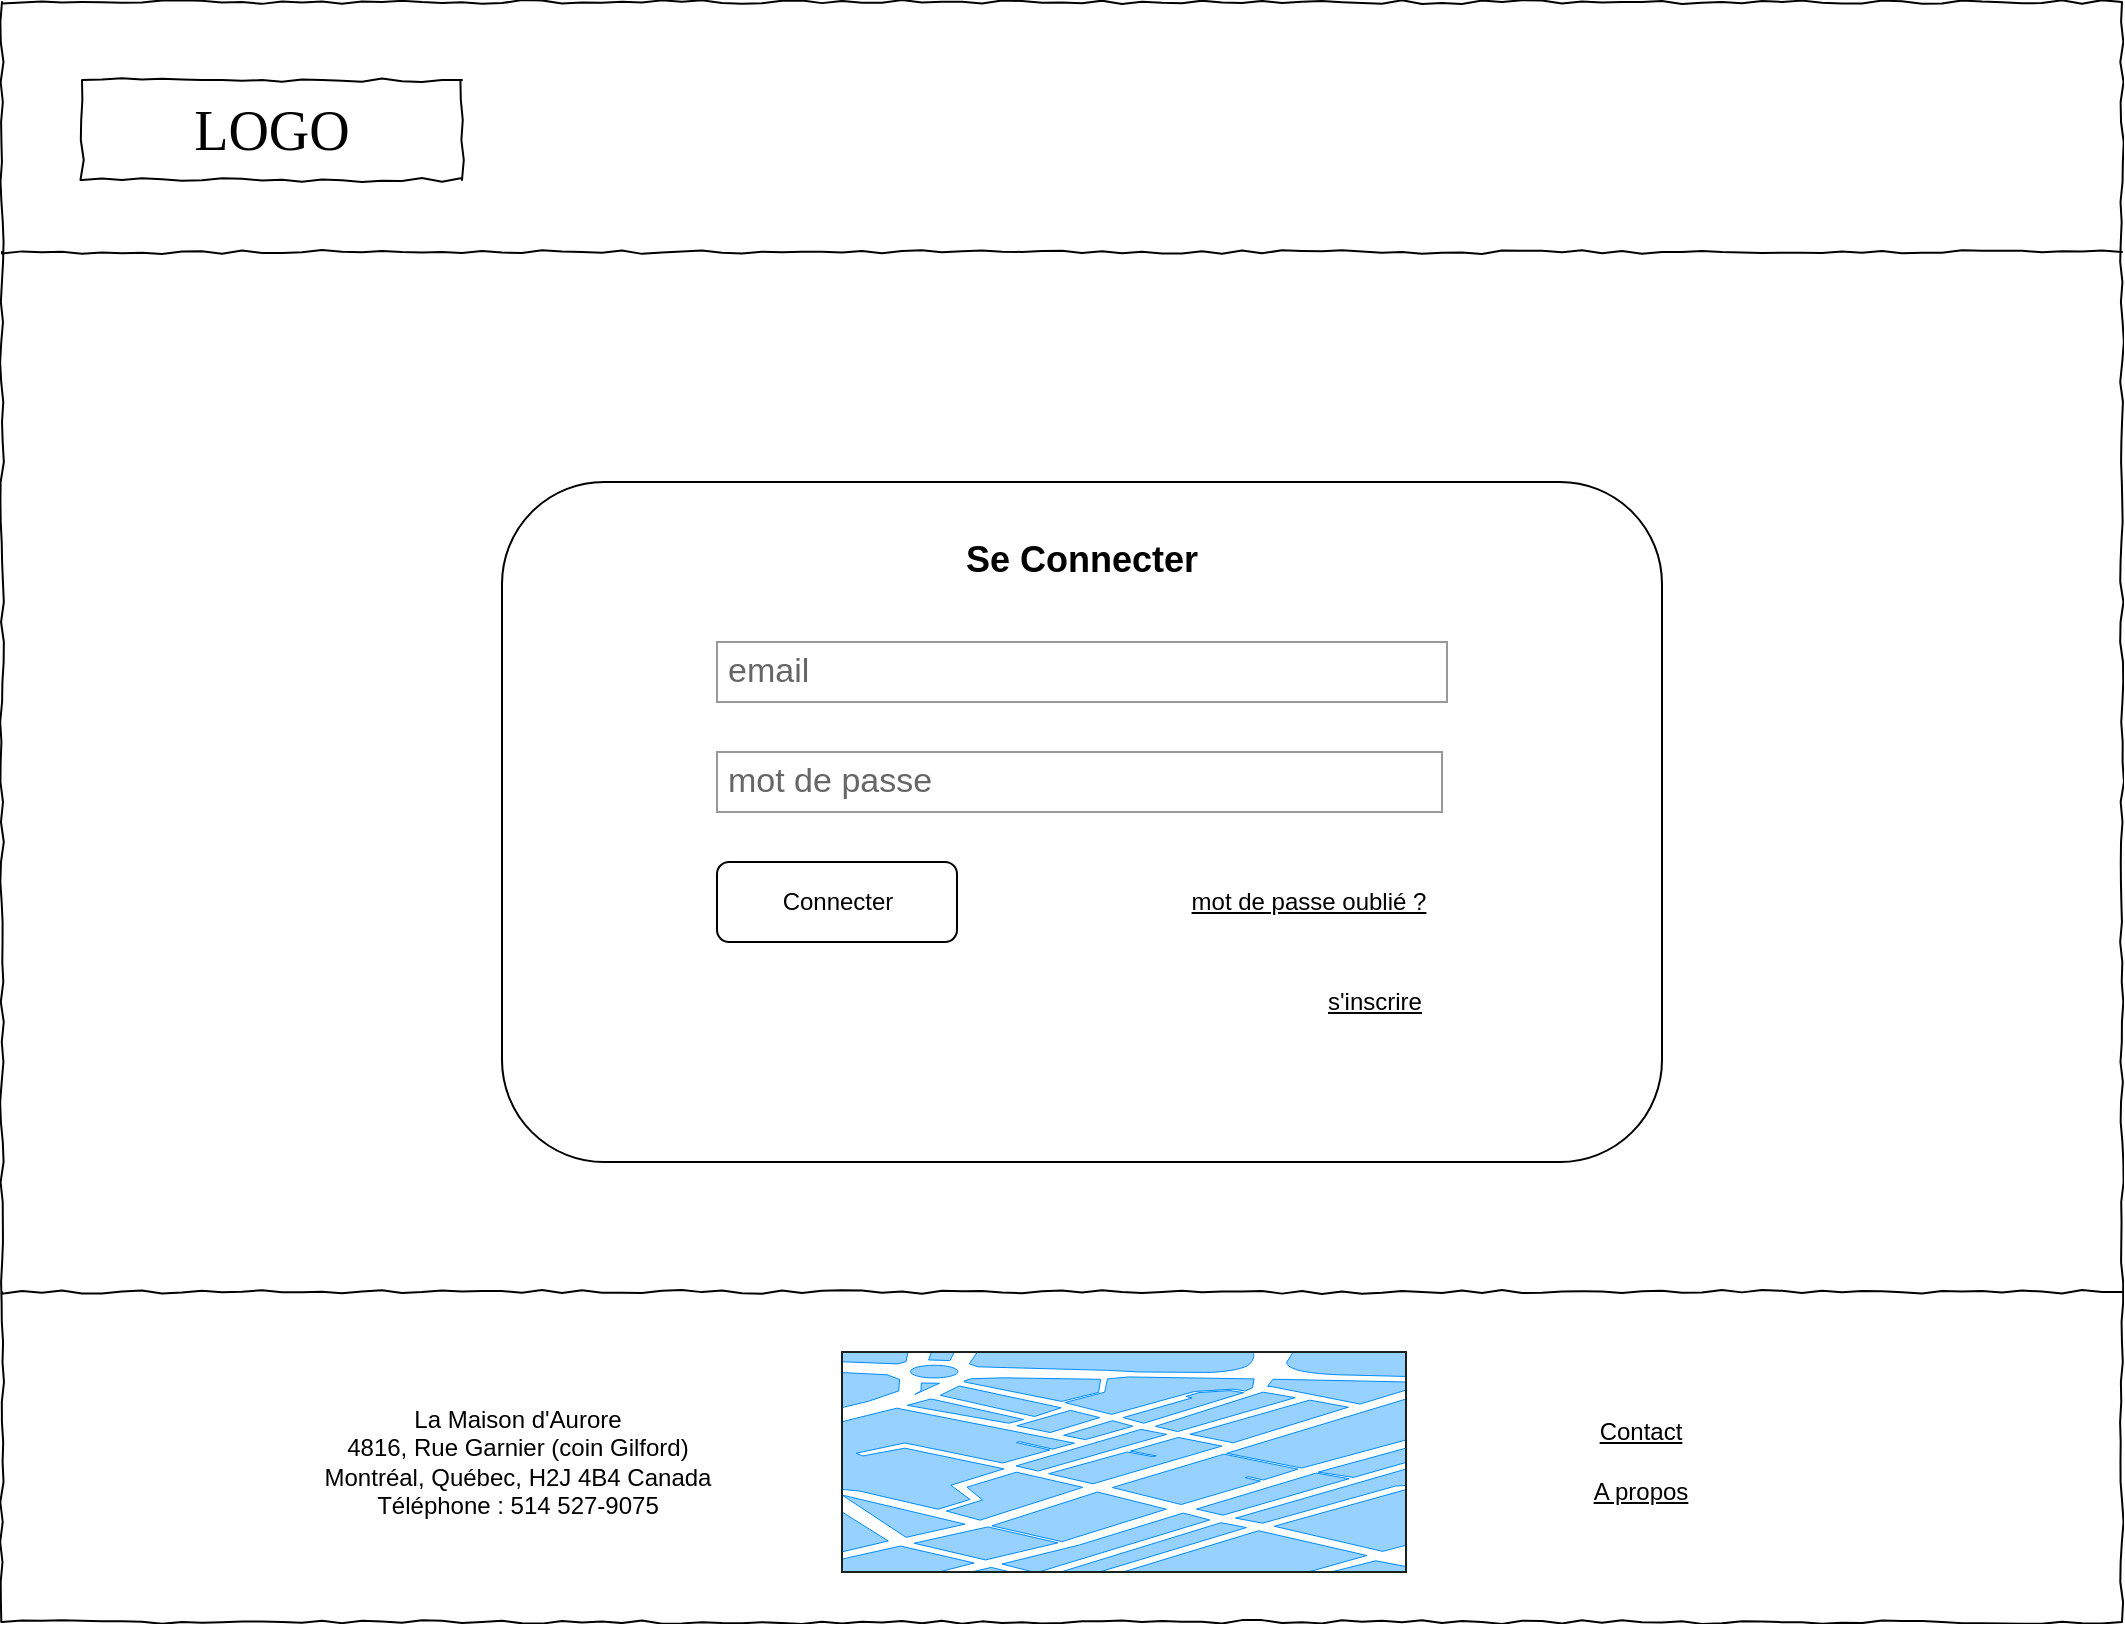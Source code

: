 <mxfile version="12.7.8" type="device"><diagram name="Page-1" id="03018318-947c-dd8e-b7a3-06fadd420f32"><mxGraphModel dx="1278" dy="531" grid="1" gridSize="10" guides="1" tooltips="1" connect="1" arrows="1" fold="1" page="1" pageScale="1" pageWidth="1100" pageHeight="850" background="#ffffff" math="0" shadow="0"><root><mxCell id="0"/><mxCell id="1" parent="0"/><mxCell id="677b7b8949515195-1" value="" style="whiteSpace=wrap;html=1;rounded=0;shadow=0;labelBackgroundColor=none;strokeColor=#000000;strokeWidth=1;fillColor=none;fontFamily=Verdana;fontSize=12;fontColor=#000000;align=center;comic=1;" parent="1" vertex="1"><mxGeometry x="20" y="20" width="1060" height="810" as="geometry"/></mxCell><mxCell id="677b7b8949515195-2" value="LOGO" style="whiteSpace=wrap;html=1;rounded=0;shadow=0;labelBackgroundColor=none;strokeWidth=1;fontFamily=Verdana;fontSize=28;align=center;comic=1;" parent="1" vertex="1"><mxGeometry x="60" y="59" width="190" height="50" as="geometry"/></mxCell><mxCell id="677b7b8949515195-9" value="" style="line;strokeWidth=1;html=1;rounded=0;shadow=0;labelBackgroundColor=none;fillColor=none;fontFamily=Verdana;fontSize=14;fontColor=#000000;align=center;comic=1;" parent="1" vertex="1"><mxGeometry x="20" y="140" width="1060" height="10" as="geometry"/></mxCell><mxCell id="NyTbqFKT3l6TQsCmukCO-2" value="" style="rounded=1;whiteSpace=wrap;html=1;" vertex="1" parent="1"><mxGeometry x="270" y="260" width="580" height="340" as="geometry"/></mxCell><mxCell id="NyTbqFKT3l6TQsCmukCO-3" value="&lt;font style=&quot;font-size: 18px&quot;&gt;Se Connecter&lt;/font&gt;" style="text;html=1;strokeColor=none;fillColor=none;align=center;verticalAlign=middle;whiteSpace=wrap;rounded=0;fontStyle=1" vertex="1" parent="1"><mxGeometry x="490" y="289" width="140" height="20" as="geometry"/></mxCell><mxCell id="NyTbqFKT3l6TQsCmukCO-4" value="email" style="strokeWidth=1;shadow=0;dashed=0;align=center;html=1;shape=mxgraph.mockup.forms.pwField;strokeColor=#999999;mainText=;align=left;fontColor=#666666;fontSize=17;spacingLeft=3;" vertex="1" parent="1"><mxGeometry x="377.5" y="340" width="365" height="30" as="geometry"/></mxCell><mxCell id="NyTbqFKT3l6TQsCmukCO-7" value="mot de passe" style="strokeWidth=1;shadow=0;dashed=0;align=center;html=1;shape=mxgraph.mockup.forms.pwField;strokeColor=#999999;mainText=;align=left;fontColor=#666666;fontSize=17;spacingLeft=3;" vertex="1" parent="1"><mxGeometry x="485" y="395" width="150" height="30" as="geometry"/></mxCell><mxCell id="NyTbqFKT3l6TQsCmukCO-8" value="mot de passe" style="strokeWidth=1;shadow=0;dashed=0;align=center;html=1;shape=mxgraph.mockup.forms.pwField;strokeColor=#999999;mainText=;align=left;fontColor=#666666;fontSize=17;spacingLeft=3;" vertex="1" parent="1"><mxGeometry x="377.5" y="395" width="362.5" height="30" as="geometry"/></mxCell><mxCell id="NyTbqFKT3l6TQsCmukCO-10" value="Connecter" style="rounded=1;whiteSpace=wrap;html=1;" vertex="1" parent="1"><mxGeometry x="377.5" y="450" width="120" height="40" as="geometry"/></mxCell><mxCell id="NyTbqFKT3l6TQsCmukCO-12" value="mot de passe oublié ?" style="text;html=1;strokeColor=none;fillColor=none;align=center;verticalAlign=middle;whiteSpace=wrap;rounded=0;fontStyle=4" vertex="1" parent="1"><mxGeometry x="607" y="460" width="133" height="20" as="geometry"/></mxCell><mxCell id="NyTbqFKT3l6TQsCmukCO-13" value="s'inscrire" style="text;html=1;strokeColor=none;fillColor=none;align=center;verticalAlign=middle;whiteSpace=wrap;rounded=0;fontStyle=4" vertex="1" parent="1"><mxGeometry x="640" y="510" width="133" height="20" as="geometry"/></mxCell><mxCell id="NyTbqFKT3l6TQsCmukCO-14" value="" style="line;strokeWidth=1;html=1;rounded=0;shadow=0;labelBackgroundColor=none;fillColor=none;fontFamily=Verdana;fontSize=14;fontColor=#000000;align=center;comic=1;" vertex="1" parent="1"><mxGeometry x="20" y="660" width="1060" height="10" as="geometry"/></mxCell><mxCell id="NyTbqFKT3l6TQsCmukCO-16" value="Contact" style="text;html=1;strokeColor=none;fillColor=none;align=center;verticalAlign=middle;whiteSpace=wrap;rounded=0;fontStyle=4" vertex="1" parent="1"><mxGeometry x="773" y="725" width="133" height="20" as="geometry"/></mxCell><mxCell id="NyTbqFKT3l6TQsCmukCO-17" value="A propos" style="text;html=1;strokeColor=none;fillColor=none;align=center;verticalAlign=middle;whiteSpace=wrap;rounded=0;fontStyle=4" vertex="1" parent="1"><mxGeometry x="773" y="755" width="133" height="20" as="geometry"/></mxCell><mxCell id="NyTbqFKT3l6TQsCmukCO-18" value="" style="verticalLabelPosition=bottom;verticalAlign=top;html=1;shadow=0;dashed=0;strokeWidth=1;shape=mxgraph.ios.iBgMap;strokeColor=#18211b;strokeColor2=#008cff;fillColor2=#96D1FF;" vertex="1" parent="1"><mxGeometry x="440" y="695" width="282" height="110" as="geometry"/></mxCell><mxCell id="NyTbqFKT3l6TQsCmukCO-20" value="La Maison d'Aurore &lt;br&gt;4816, Rue Garnier (coin Gilford)&lt;br&gt;Montréal, Québec, H2J 4B4 Canada &lt;br&gt;Téléphone : 514 527-9075" style="text;html=1;strokeColor=none;fillColor=none;align=center;verticalAlign=middle;whiteSpace=wrap;rounded=0;fontStyle=0" vertex="1" parent="1"><mxGeometry x="177.5" y="685" width="200" height="130" as="geometry"/></mxCell></root></mxGraphModel></diagram></mxfile>